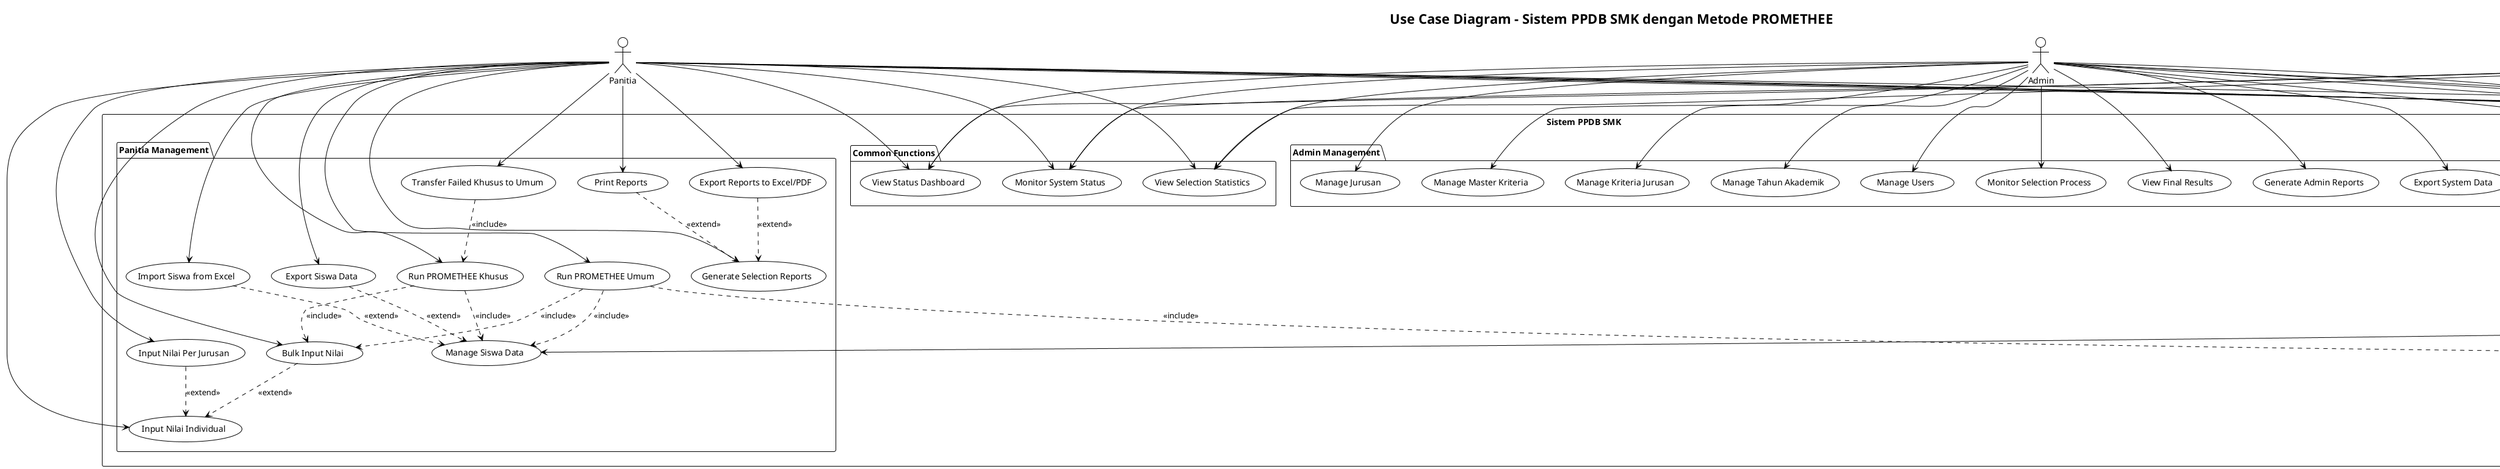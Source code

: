 @startuml
!theme plain
title Use Case Diagram - Sistem PPDB SMK dengan Metode PROMETHEE

' Actors
actor "Admin" as admin
actor "Panitia" as panitia  
actor "Ketua Jurusan" as ketua_jurusan

' System boundary
rectangle "Sistem PPDB SMK" {
    
    ' Authentication Package
    package "Authentication" {
        usecase "Login" as UC1
        usecase "Logout" as UC2
        usecase "Manage Profile" as UC3
        usecase "Change Password" as UC4
    }
    
    ' Admin Package
    package "Admin Management" {
        usecase "Manage Dashboard" as UC5
        usecase "Manage Jurusan" as UC6
        usecase "Manage Master Kriteria" as UC7
        usecase "Manage Kriteria Jurusan" as UC8
        usecase "Manage Tahun Akademik" as UC9
        usecase "Manage Users" as UC10
        usecase "Monitor Selection Process" as UC11
        usecase "View Final Results" as UC12
        usecase "Generate Admin Reports" as UC13
        usecase "Export System Data" as UC14
    }
    
    ' Panitia Package
    package "Panitia Management" {
        usecase "Manage Siswa Data" as UC15
        usecase "Import Siswa from Excel" as UC16
        usecase "Export Siswa Data" as UC17
        usecase "Input Nilai Individual" as UC18
        usecase "Input Nilai Per Jurusan" as UC19
        usecase "Bulk Input Nilai" as UC20
        usecase "Run PROMETHEE Khusus" as UC21
        usecase "Run PROMETHEE Umum" as UC22
        usecase "Transfer Failed Khusus to Umum" as UC23
        usecase "Generate Selection Reports" as UC24
        usecase "Print Reports" as UC25
        usecase "Export Reports to Excel/PDF" as UC26
    }
    
    ' Ketua Jurusan Package
    package "Validation Management" {
        usecase "Validate Student Results" as UC27
        usecase "Bulk Validation" as UC28
        usecase "View Validation Reports" as UC29
        usecase "Approve/Reject Students" as UC30
    }
    
    ' Common Package
    package "Common Functions" {
        usecase "View Status Dashboard" as UC31
        usecase "Monitor System Status" as UC32
        usecase "View Selection Statistics" as UC33
    }
}

' Admin relationships
admin --> UC1
admin --> UC2
admin --> UC3
admin --> UC4
admin --> UC5
admin --> UC6
admin --> UC7
admin --> UC8
admin --> UC9
admin --> UC10
admin --> UC11
admin --> UC12
admin --> UC13
admin --> UC14
admin --> UC31
admin --> UC32
admin --> UC33

' Panitia relationships
panitia --> UC1
panitia --> UC2
panitia --> UC3
panitia --> UC4
panitia --> UC15
panitia --> UC16
panitia --> UC17
panitia --> UC18
panitia --> UC19
panitia --> UC20
panitia --> UC21
panitia --> UC22
panitia --> UC23
panitia --> UC24
panitia --> UC25
panitia --> UC26
panitia --> UC31
panitia --> UC32
panitia --> UC33

' Ketua Jurusan relationships
ketua_jurusan --> UC1
ketua_jurusan --> UC2
ketua_jurusan --> UC3
ketua_jurusan --> UC4
ketua_jurusan --> UC27
ketua_jurusan --> UC28
ketua_jurusan --> UC29
ketua_jurusan --> UC30
ketua_jurusan --> UC31
ketua_jurusan --> UC32
ketua_jurusan --> UC33

' Include relationships
UC21 ..> UC15 : <<include>>
UC22 ..> UC15 : <<include>>
UC21 ..> UC20 : <<include>>
UC22 ..> UC20 : <<include>>
UC23 ..> UC21 : <<include>>
UC22 ..> UC27 : <<include>>

' Extend relationships
UC16 ..> UC15 : <<extend>>
UC17 ..> UC15 : <<extend>>
UC19 ..> UC18 : <<extend>>
UC20 ..> UC18 : <<extend>>
UC28 ..> UC27 : <<extend>>
UC25 ..> UC24 : <<extend>>
UC26 ..> UC24 : <<extend>>

@enduml
